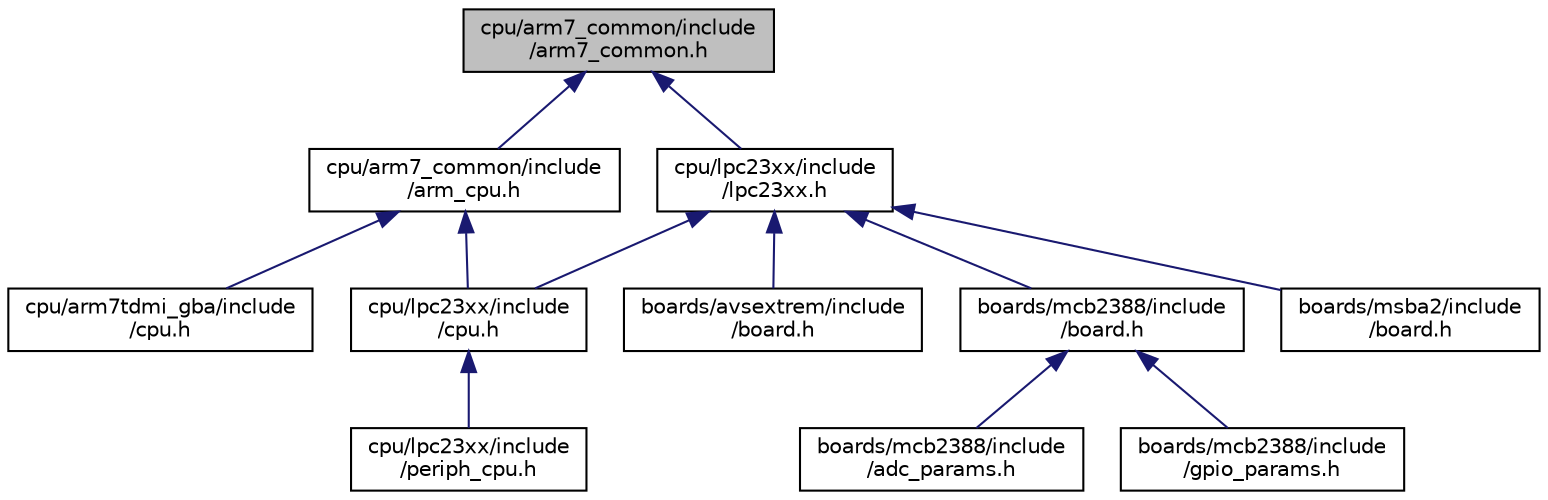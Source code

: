digraph "cpu/arm7_common/include/arm7_common.h"
{
 // LATEX_PDF_SIZE
  edge [fontname="Helvetica",fontsize="10",labelfontname="Helvetica",labelfontsize="10"];
  node [fontname="Helvetica",fontsize="10",shape=record];
  Node1 [label="cpu/arm7_common/include\l/arm7_common.h",height=0.2,width=0.4,color="black", fillcolor="grey75", style="filled", fontcolor="black",tooltip="ARM7 CPU common declarations."];
  Node1 -> Node2 [dir="back",color="midnightblue",fontsize="10",style="solid",fontname="Helvetica"];
  Node2 [label="cpu/arm7_common/include\l/arm_cpu.h",height=0.2,width=0.4,color="black", fillcolor="white", style="filled",URL="$arm__cpu_8h_source.html",tooltip=" "];
  Node2 -> Node3 [dir="back",color="midnightblue",fontsize="10",style="solid",fontname="Helvetica"];
  Node3 [label="cpu/arm7tdmi_gba/include\l/cpu.h",height=0.2,width=0.4,color="black", fillcolor="white", style="filled",URL="$arm7tdmi__gba_2include_2cpu_8h_source.html",tooltip=" "];
  Node2 -> Node4 [dir="back",color="midnightblue",fontsize="10",style="solid",fontname="Helvetica"];
  Node4 [label="cpu/lpc23xx/include\l/cpu.h",height=0.2,width=0.4,color="black", fillcolor="white", style="filled",URL="$lpc23xx_2include_2cpu_8h_source.html",tooltip=" "];
  Node4 -> Node5 [dir="back",color="midnightblue",fontsize="10",style="solid",fontname="Helvetica"];
  Node5 [label="cpu/lpc23xx/include\l/periph_cpu.h",height=0.2,width=0.4,color="black", fillcolor="white", style="filled",URL="$lpc23xx_2include_2periph__cpu_8h.html",tooltip="CPU specific definitions for internal peripheral handling."];
  Node1 -> Node6 [dir="back",color="midnightblue",fontsize="10",style="solid",fontname="Helvetica"];
  Node6 [label="cpu/lpc23xx/include\l/lpc23xx.h",height=0.2,width=0.4,color="black", fillcolor="white", style="filled",URL="$lpc23xx_8h_source.html",tooltip=" "];
  Node6 -> Node4 [dir="back",color="midnightblue",fontsize="10",style="solid",fontname="Helvetica"];
  Node6 -> Node7 [dir="back",color="midnightblue",fontsize="10",style="solid",fontname="Helvetica"];
  Node7 [label="boards/avsextrem/include\l/board.h",height=0.2,width=0.4,color="black", fillcolor="white", style="filled",URL="$avsextrem_2include_2board_8h.html",tooltip="Boards specific drivers and configuration for the Avsextrem board."];
  Node6 -> Node8 [dir="back",color="midnightblue",fontsize="10",style="solid",fontname="Helvetica"];
  Node8 [label="boards/mcb2388/include\l/board.h",height=0.2,width=0.4,color="black", fillcolor="white", style="filled",URL="$mcb2388_2include_2board_8h.html",tooltip="Basic definitions for the MCB2388 board."];
  Node8 -> Node9 [dir="back",color="midnightblue",fontsize="10",style="solid",fontname="Helvetica"];
  Node9 [label="boards/mcb2388/include\l/adc_params.h",height=0.2,width=0.4,color="black", fillcolor="white", style="filled",URL="$mcb2388_2include_2adc__params_8h.html",tooltip="Board specific configuration of direct mapped ADC."];
  Node8 -> Node10 [dir="back",color="midnightblue",fontsize="10",style="solid",fontname="Helvetica"];
  Node10 [label="boards/mcb2388/include\l/gpio_params.h",height=0.2,width=0.4,color="black", fillcolor="white", style="filled",URL="$mcb2388_2include_2gpio__params_8h.html",tooltip="Board specific configuration of direct mapped GPIOs."];
  Node6 -> Node11 [dir="back",color="midnightblue",fontsize="10",style="solid",fontname="Helvetica"];
  Node11 [label="boards/msba2/include\l/board.h",height=0.2,width=0.4,color="black", fillcolor="white", style="filled",URL="$msba2_2include_2board_8h.html",tooltip="Basic definitions for the MSB-A2 board."];
}

